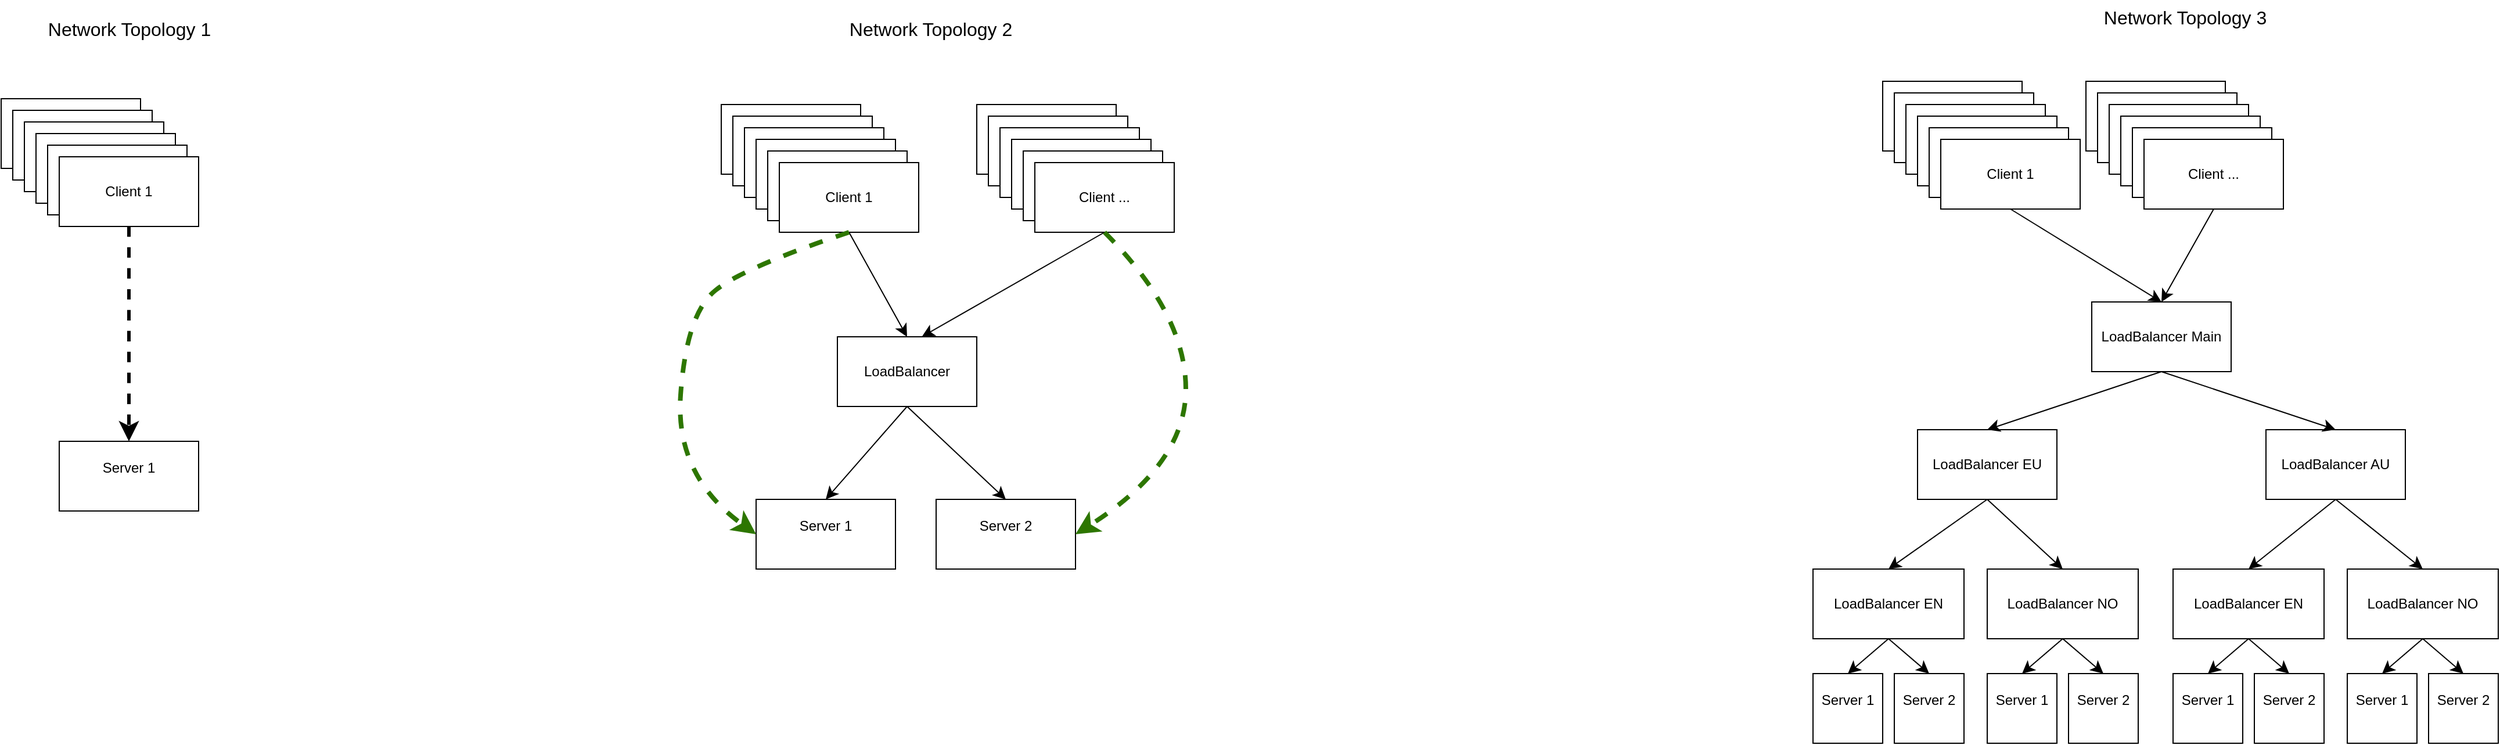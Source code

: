 <mxfile version="24.0.4" type="device">
  <diagram name="Page-1" id="3LjogEwv3swvAlOwHo1f">
    <mxGraphModel dx="1100" dy="800" grid="1" gridSize="10" guides="1" tooltips="1" connect="1" arrows="1" fold="1" page="1" pageScale="1" pageWidth="850" pageHeight="1100" math="0" shadow="0">
      <root>
        <mxCell id="0" />
        <mxCell id="1" parent="0" />
        <mxCell id="9a9ImTmLyRNxZTIfZlab-1" value="Server 1&lt;div&gt;&lt;br&gt;&lt;/div&gt;" style="rounded=0;whiteSpace=wrap;html=1;" parent="1" vertex="1">
          <mxGeometry x="960" y="580" width="120" height="60" as="geometry" />
        </mxCell>
        <mxCell id="9a9ImTmLyRNxZTIfZlab-7" style="edgeStyle=none;curved=1;rounded=0;orthogonalLoop=1;jettySize=auto;html=1;exitX=0.5;exitY=1;exitDx=0;exitDy=0;entryX=0.5;entryY=0;entryDx=0;entryDy=0;fontSize=12;startSize=8;endSize=8;" parent="1" source="9a9ImTmLyRNxZTIfZlab-3" target="9a9ImTmLyRNxZTIfZlab-1" edge="1">
          <mxGeometry relative="1" as="geometry" />
        </mxCell>
        <mxCell id="9a9ImTmLyRNxZTIfZlab-8" style="edgeStyle=none;curved=1;rounded=0;orthogonalLoop=1;jettySize=auto;html=1;exitX=0.5;exitY=1;exitDx=0;exitDy=0;entryX=0.5;entryY=0;entryDx=0;entryDy=0;fontSize=12;startSize=8;endSize=8;" parent="1" source="9a9ImTmLyRNxZTIfZlab-3" target="9a9ImTmLyRNxZTIfZlab-4" edge="1">
          <mxGeometry relative="1" as="geometry" />
        </mxCell>
        <mxCell id="9a9ImTmLyRNxZTIfZlab-3" value="&lt;div&gt;LoadBalancer&lt;/div&gt;" style="rounded=0;whiteSpace=wrap;html=1;" parent="1" vertex="1">
          <mxGeometry x="1030" y="440" width="120" height="60" as="geometry" />
        </mxCell>
        <mxCell id="9a9ImTmLyRNxZTIfZlab-4" value="Server 2&lt;div&gt;&lt;br&gt;&lt;/div&gt;" style="rounded=0;whiteSpace=wrap;html=1;" parent="1" vertex="1">
          <mxGeometry x="1115" y="580" width="120" height="60" as="geometry" />
        </mxCell>
        <mxCell id="9a9ImTmLyRNxZTIfZlab-9" value="" style="rounded=0;whiteSpace=wrap;html=1;" parent="1" vertex="1">
          <mxGeometry x="930" y="240" width="120" height="60" as="geometry" />
        </mxCell>
        <mxCell id="9a9ImTmLyRNxZTIfZlab-10" value="" style="rounded=0;whiteSpace=wrap;html=1;" parent="1" vertex="1">
          <mxGeometry x="940" y="250" width="120" height="60" as="geometry" />
        </mxCell>
        <mxCell id="9a9ImTmLyRNxZTIfZlab-11" value="" style="rounded=0;whiteSpace=wrap;html=1;" parent="1" vertex="1">
          <mxGeometry x="950" y="260" width="120" height="60" as="geometry" />
        </mxCell>
        <mxCell id="9a9ImTmLyRNxZTIfZlab-12" value="" style="rounded=0;whiteSpace=wrap;html=1;" parent="1" vertex="1">
          <mxGeometry x="960" y="270" width="120" height="60" as="geometry" />
        </mxCell>
        <mxCell id="9a9ImTmLyRNxZTIfZlab-13" value="" style="rounded=0;whiteSpace=wrap;html=1;" parent="1" vertex="1">
          <mxGeometry x="970" y="280" width="120" height="60" as="geometry" />
        </mxCell>
        <mxCell id="9a9ImTmLyRNxZTIfZlab-15" style="edgeStyle=none;curved=1;rounded=0;orthogonalLoop=1;jettySize=auto;html=1;exitX=0.5;exitY=1;exitDx=0;exitDy=0;entryX=0.5;entryY=0;entryDx=0;entryDy=0;fontSize=12;startSize=8;endSize=8;" parent="1" source="9a9ImTmLyRNxZTIfZlab-2" target="9a9ImTmLyRNxZTIfZlab-3" edge="1">
          <mxGeometry relative="1" as="geometry" />
        </mxCell>
        <mxCell id="9a9ImTmLyRNxZTIfZlab-2" value="Client 1" style="rounded=0;whiteSpace=wrap;html=1;" parent="1" vertex="1">
          <mxGeometry x="980" y="290" width="120" height="60" as="geometry" />
        </mxCell>
        <mxCell id="9a9ImTmLyRNxZTIfZlab-17" value="" style="curved=1;endArrow=classic;html=1;rounded=0;fontSize=12;startSize=8;endSize=8;entryX=0;entryY=0.5;entryDx=0;entryDy=0;exitX=0.5;exitY=1;exitDx=0;exitDy=0;dashed=1;strokeWidth=4;fillColor=#60a917;strokeColor=#2D7600;" parent="1" source="9a9ImTmLyRNxZTIfZlab-2" target="9a9ImTmLyRNxZTIfZlab-1" edge="1">
          <mxGeometry width="50" height="50" relative="1" as="geometry">
            <mxPoint x="930" y="470" as="sourcePoint" />
            <mxPoint x="980" y="420" as="targetPoint" />
            <Array as="points">
              <mxPoint x="950" y="380" />
              <mxPoint x="900" y="420" />
              <mxPoint x="890" y="560" />
            </Array>
          </mxGeometry>
        </mxCell>
        <mxCell id="9a9ImTmLyRNxZTIfZlab-18" value="" style="rounded=0;whiteSpace=wrap;html=1;" parent="1" vertex="1">
          <mxGeometry x="1150" y="240" width="120" height="60" as="geometry" />
        </mxCell>
        <mxCell id="9a9ImTmLyRNxZTIfZlab-19" value="" style="rounded=0;whiteSpace=wrap;html=1;" parent="1" vertex="1">
          <mxGeometry x="1160" y="250" width="120" height="60" as="geometry" />
        </mxCell>
        <mxCell id="9a9ImTmLyRNxZTIfZlab-20" value="" style="rounded=0;whiteSpace=wrap;html=1;" parent="1" vertex="1">
          <mxGeometry x="1170" y="260" width="120" height="60" as="geometry" />
        </mxCell>
        <mxCell id="9a9ImTmLyRNxZTIfZlab-21" value="" style="rounded=0;whiteSpace=wrap;html=1;" parent="1" vertex="1">
          <mxGeometry x="1180" y="270" width="120" height="60" as="geometry" />
        </mxCell>
        <mxCell id="9a9ImTmLyRNxZTIfZlab-22" value="" style="rounded=0;whiteSpace=wrap;html=1;" parent="1" vertex="1">
          <mxGeometry x="1190" y="280" width="120" height="60" as="geometry" />
        </mxCell>
        <mxCell id="9a9ImTmLyRNxZTIfZlab-23" value="Client ..." style="rounded=0;whiteSpace=wrap;html=1;" parent="1" vertex="1">
          <mxGeometry x="1200" y="290" width="120" height="60" as="geometry" />
        </mxCell>
        <mxCell id="9a9ImTmLyRNxZTIfZlab-24" style="edgeStyle=none;curved=1;rounded=0;orthogonalLoop=1;jettySize=auto;html=1;exitX=0.5;exitY=1;exitDx=0;exitDy=0;entryX=0.606;entryY=0;entryDx=0;entryDy=0;entryPerimeter=0;fontSize=12;startSize=8;endSize=8;" parent="1" source="9a9ImTmLyRNxZTIfZlab-23" target="9a9ImTmLyRNxZTIfZlab-3" edge="1">
          <mxGeometry relative="1" as="geometry" />
        </mxCell>
        <mxCell id="9a9ImTmLyRNxZTIfZlab-25" value="" style="curved=1;endArrow=classic;html=1;rounded=0;fontSize=12;startSize=8;endSize=8;exitX=0.5;exitY=1;exitDx=0;exitDy=0;entryX=1;entryY=0.5;entryDx=0;entryDy=0;strokeWidth=4;dashed=1;fillColor=#60a917;strokeColor=#2D7600;" parent="1" source="9a9ImTmLyRNxZTIfZlab-23" target="9a9ImTmLyRNxZTIfZlab-4" edge="1">
          <mxGeometry width="50" height="50" relative="1" as="geometry">
            <mxPoint x="1270" y="430" as="sourcePoint" />
            <mxPoint x="1320" y="380" as="targetPoint" />
            <Array as="points">
              <mxPoint x="1330" y="420" />
              <mxPoint x="1330" y="550" />
            </Array>
          </mxGeometry>
        </mxCell>
        <mxCell id="9a9ImTmLyRNxZTIfZlab-26" value="" style="rounded=0;whiteSpace=wrap;html=1;" parent="1" vertex="1">
          <mxGeometry x="310" y="235" width="120" height="60" as="geometry" />
        </mxCell>
        <mxCell id="9a9ImTmLyRNxZTIfZlab-27" value="" style="rounded=0;whiteSpace=wrap;html=1;" parent="1" vertex="1">
          <mxGeometry x="320" y="245" width="120" height="60" as="geometry" />
        </mxCell>
        <mxCell id="9a9ImTmLyRNxZTIfZlab-28" value="" style="rounded=0;whiteSpace=wrap;html=1;" parent="1" vertex="1">
          <mxGeometry x="330" y="255" width="120" height="60" as="geometry" />
        </mxCell>
        <mxCell id="9a9ImTmLyRNxZTIfZlab-29" value="" style="rounded=0;whiteSpace=wrap;html=1;" parent="1" vertex="1">
          <mxGeometry x="340" y="265" width="120" height="60" as="geometry" />
        </mxCell>
        <mxCell id="9a9ImTmLyRNxZTIfZlab-30" value="" style="rounded=0;whiteSpace=wrap;html=1;" parent="1" vertex="1">
          <mxGeometry x="350" y="275" width="120" height="60" as="geometry" />
        </mxCell>
        <mxCell id="9a9ImTmLyRNxZTIfZlab-33" style="edgeStyle=none;curved=1;rounded=0;orthogonalLoop=1;jettySize=auto;html=1;exitX=0.5;exitY=1;exitDx=0;exitDy=0;fontSize=12;startSize=8;endSize=8;strokeWidth=3;dashed=1;" parent="1" source="9a9ImTmLyRNxZTIfZlab-31" target="9a9ImTmLyRNxZTIfZlab-32" edge="1">
          <mxGeometry relative="1" as="geometry" />
        </mxCell>
        <mxCell id="9a9ImTmLyRNxZTIfZlab-31" value="Client 1" style="rounded=0;whiteSpace=wrap;html=1;" parent="1" vertex="1">
          <mxGeometry x="360" y="285" width="120" height="60" as="geometry" />
        </mxCell>
        <mxCell id="9a9ImTmLyRNxZTIfZlab-32" value="Server 1&lt;div&gt;&lt;br&gt;&lt;/div&gt;" style="rounded=0;whiteSpace=wrap;html=1;" parent="1" vertex="1">
          <mxGeometry x="360" y="530" width="120" height="60" as="geometry" />
        </mxCell>
        <mxCell id="9a9ImTmLyRNxZTIfZlab-34" value="Network Topology 1" style="text;html=1;align=center;verticalAlign=middle;resizable=0;points=[];autosize=1;strokeColor=none;fillColor=none;fontSize=16;" parent="1" vertex="1">
          <mxGeometry x="340" y="160" width="160" height="30" as="geometry" />
        </mxCell>
        <mxCell id="9a9ImTmLyRNxZTIfZlab-35" value="Network Topology 2" style="text;html=1;align=center;verticalAlign=middle;resizable=0;points=[];autosize=1;strokeColor=none;fillColor=none;fontSize=16;" parent="1" vertex="1">
          <mxGeometry x="1030" y="160" width="160" height="30" as="geometry" />
        </mxCell>
        <mxCell id="2uH9znqYbZVxN8dtMk1m-2" style="edgeStyle=none;curved=1;rounded=0;orthogonalLoop=1;jettySize=auto;html=1;exitX=0.5;exitY=1;exitDx=0;exitDy=0;entryX=0.5;entryY=0;entryDx=0;entryDy=0;fontSize=12;startSize=8;endSize=8;" edge="1" parent="1" source="2uH9znqYbZVxN8dtMk1m-4" target="2uH9znqYbZVxN8dtMk1m-24">
          <mxGeometry relative="1" as="geometry" />
        </mxCell>
        <mxCell id="2uH9znqYbZVxN8dtMk1m-3" style="edgeStyle=none;curved=1;rounded=0;orthogonalLoop=1;jettySize=auto;html=1;exitX=0.5;exitY=1;exitDx=0;exitDy=0;entryX=0.5;entryY=0;entryDx=0;entryDy=0;fontSize=12;startSize=8;endSize=8;" edge="1" parent="1" source="2uH9znqYbZVxN8dtMk1m-4" target="2uH9znqYbZVxN8dtMk1m-23">
          <mxGeometry relative="1" as="geometry" />
        </mxCell>
        <mxCell id="2uH9znqYbZVxN8dtMk1m-4" value="&lt;div&gt;LoadBalancer EU&lt;/div&gt;" style="rounded=0;whiteSpace=wrap;html=1;" vertex="1" parent="1">
          <mxGeometry x="1960" y="520" width="120" height="60" as="geometry" />
        </mxCell>
        <mxCell id="2uH9znqYbZVxN8dtMk1m-6" value="" style="rounded=0;whiteSpace=wrap;html=1;" vertex="1" parent="1">
          <mxGeometry x="1930" y="220" width="120" height="60" as="geometry" />
        </mxCell>
        <mxCell id="2uH9znqYbZVxN8dtMk1m-7" value="" style="rounded=0;whiteSpace=wrap;html=1;" vertex="1" parent="1">
          <mxGeometry x="1940" y="230" width="120" height="60" as="geometry" />
        </mxCell>
        <mxCell id="2uH9znqYbZVxN8dtMk1m-8" value="" style="rounded=0;whiteSpace=wrap;html=1;" vertex="1" parent="1">
          <mxGeometry x="1950" y="240" width="120" height="60" as="geometry" />
        </mxCell>
        <mxCell id="2uH9znqYbZVxN8dtMk1m-9" value="" style="rounded=0;whiteSpace=wrap;html=1;" vertex="1" parent="1">
          <mxGeometry x="1960" y="250" width="120" height="60" as="geometry" />
        </mxCell>
        <mxCell id="2uH9znqYbZVxN8dtMk1m-10" value="" style="rounded=0;whiteSpace=wrap;html=1;" vertex="1" parent="1">
          <mxGeometry x="1970" y="260" width="120" height="60" as="geometry" />
        </mxCell>
        <mxCell id="2uH9znqYbZVxN8dtMk1m-54" style="edgeStyle=none;curved=1;rounded=0;orthogonalLoop=1;jettySize=auto;html=1;exitX=0.5;exitY=1;exitDx=0;exitDy=0;entryX=0.5;entryY=0;entryDx=0;entryDy=0;fontSize=12;startSize=8;endSize=8;" edge="1" parent="1" source="2uH9znqYbZVxN8dtMk1m-12" target="2uH9znqYbZVxN8dtMk1m-51">
          <mxGeometry relative="1" as="geometry" />
        </mxCell>
        <mxCell id="2uH9znqYbZVxN8dtMk1m-12" value="Client 1" style="rounded=0;whiteSpace=wrap;html=1;" vertex="1" parent="1">
          <mxGeometry x="1980" y="270" width="120" height="60" as="geometry" />
        </mxCell>
        <mxCell id="2uH9znqYbZVxN8dtMk1m-14" value="" style="rounded=0;whiteSpace=wrap;html=1;" vertex="1" parent="1">
          <mxGeometry x="2105" y="220" width="120" height="60" as="geometry" />
        </mxCell>
        <mxCell id="2uH9znqYbZVxN8dtMk1m-15" value="" style="rounded=0;whiteSpace=wrap;html=1;" vertex="1" parent="1">
          <mxGeometry x="2115" y="230" width="120" height="60" as="geometry" />
        </mxCell>
        <mxCell id="2uH9znqYbZVxN8dtMk1m-16" value="" style="rounded=0;whiteSpace=wrap;html=1;" vertex="1" parent="1">
          <mxGeometry x="2125" y="240" width="120" height="60" as="geometry" />
        </mxCell>
        <mxCell id="2uH9znqYbZVxN8dtMk1m-17" value="" style="rounded=0;whiteSpace=wrap;html=1;" vertex="1" parent="1">
          <mxGeometry x="2135" y="250" width="120" height="60" as="geometry" />
        </mxCell>
        <mxCell id="2uH9znqYbZVxN8dtMk1m-18" value="" style="rounded=0;whiteSpace=wrap;html=1;" vertex="1" parent="1">
          <mxGeometry x="2145" y="260" width="120" height="60" as="geometry" />
        </mxCell>
        <mxCell id="2uH9znqYbZVxN8dtMk1m-55" style="edgeStyle=none;curved=1;rounded=0;orthogonalLoop=1;jettySize=auto;html=1;exitX=0.5;exitY=1;exitDx=0;exitDy=0;entryX=0.5;entryY=0;entryDx=0;entryDy=0;fontSize=12;startSize=8;endSize=8;" edge="1" parent="1" source="2uH9znqYbZVxN8dtMk1m-19" target="2uH9znqYbZVxN8dtMk1m-51">
          <mxGeometry relative="1" as="geometry" />
        </mxCell>
        <mxCell id="2uH9znqYbZVxN8dtMk1m-19" value="Client ..." style="rounded=0;whiteSpace=wrap;html=1;" vertex="1" parent="1">
          <mxGeometry x="2155" y="270" width="120" height="60" as="geometry" />
        </mxCell>
        <mxCell id="2uH9znqYbZVxN8dtMk1m-22" value="Network Topology 3" style="text;html=1;align=center;verticalAlign=middle;resizable=0;points=[];autosize=1;strokeColor=none;fillColor=none;fontSize=16;" vertex="1" parent="1">
          <mxGeometry x="2110" y="150" width="160" height="30" as="geometry" />
        </mxCell>
        <mxCell id="2uH9znqYbZVxN8dtMk1m-31" style="edgeStyle=none;curved=1;rounded=0;orthogonalLoop=1;jettySize=auto;html=1;exitX=0.5;exitY=1;exitDx=0;exitDy=0;entryX=0.5;entryY=0;entryDx=0;entryDy=0;fontSize=12;startSize=8;endSize=8;" edge="1" parent="1" source="2uH9znqYbZVxN8dtMk1m-23" target="2uH9znqYbZVxN8dtMk1m-29">
          <mxGeometry relative="1" as="geometry" />
        </mxCell>
        <mxCell id="2uH9znqYbZVxN8dtMk1m-32" style="edgeStyle=none;curved=1;rounded=0;orthogonalLoop=1;jettySize=auto;html=1;exitX=0.5;exitY=1;exitDx=0;exitDy=0;entryX=0.5;entryY=0;entryDx=0;entryDy=0;fontSize=12;startSize=8;endSize=8;" edge="1" parent="1" source="2uH9znqYbZVxN8dtMk1m-23" target="2uH9znqYbZVxN8dtMk1m-30">
          <mxGeometry relative="1" as="geometry" />
        </mxCell>
        <mxCell id="2uH9znqYbZVxN8dtMk1m-23" value="&lt;div&gt;LoadBalancer NO&lt;/div&gt;" style="rounded=0;whiteSpace=wrap;html=1;" vertex="1" parent="1">
          <mxGeometry x="2020" y="640" width="130" height="60" as="geometry" />
        </mxCell>
        <mxCell id="2uH9znqYbZVxN8dtMk1m-27" style="edgeStyle=none;curved=1;rounded=0;orthogonalLoop=1;jettySize=auto;html=1;exitX=0.5;exitY=1;exitDx=0;exitDy=0;entryX=0.5;entryY=0;entryDx=0;entryDy=0;fontSize=12;startSize=8;endSize=8;" edge="1" parent="1" source="2uH9znqYbZVxN8dtMk1m-24" target="2uH9znqYbZVxN8dtMk1m-25">
          <mxGeometry relative="1" as="geometry" />
        </mxCell>
        <mxCell id="2uH9znqYbZVxN8dtMk1m-28" style="edgeStyle=none;curved=1;rounded=0;orthogonalLoop=1;jettySize=auto;html=1;exitX=0.5;exitY=1;exitDx=0;exitDy=0;entryX=0.5;entryY=0;entryDx=0;entryDy=0;fontSize=12;startSize=8;endSize=8;" edge="1" parent="1" source="2uH9znqYbZVxN8dtMk1m-24" target="2uH9znqYbZVxN8dtMk1m-26">
          <mxGeometry relative="1" as="geometry" />
        </mxCell>
        <mxCell id="2uH9znqYbZVxN8dtMk1m-24" value="&lt;div&gt;LoadBalancer EN&lt;/div&gt;" style="rounded=0;whiteSpace=wrap;html=1;" vertex="1" parent="1">
          <mxGeometry x="1870" y="640" width="130" height="60" as="geometry" />
        </mxCell>
        <mxCell id="2uH9znqYbZVxN8dtMk1m-25" value="Server 1&lt;div&gt;&lt;br&gt;&lt;/div&gt;" style="rounded=0;whiteSpace=wrap;html=1;" vertex="1" parent="1">
          <mxGeometry x="1870" y="730" width="60" height="60" as="geometry" />
        </mxCell>
        <mxCell id="2uH9znqYbZVxN8dtMk1m-26" value="Server 2&lt;div&gt;&lt;br&gt;&lt;/div&gt;" style="rounded=0;whiteSpace=wrap;html=1;" vertex="1" parent="1">
          <mxGeometry x="1940" y="730" width="60" height="60" as="geometry" />
        </mxCell>
        <mxCell id="2uH9znqYbZVxN8dtMk1m-29" value="Server 1&lt;div&gt;&lt;br&gt;&lt;/div&gt;" style="rounded=0;whiteSpace=wrap;html=1;" vertex="1" parent="1">
          <mxGeometry x="2020" y="730" width="60" height="60" as="geometry" />
        </mxCell>
        <mxCell id="2uH9znqYbZVxN8dtMk1m-30" value="Server 2&lt;div&gt;&lt;br&gt;&lt;/div&gt;" style="rounded=0;whiteSpace=wrap;html=1;" vertex="1" parent="1">
          <mxGeometry x="2090" y="730" width="60" height="60" as="geometry" />
        </mxCell>
        <mxCell id="2uH9znqYbZVxN8dtMk1m-38" style="edgeStyle=none;curved=1;rounded=0;orthogonalLoop=1;jettySize=auto;html=1;exitX=0.5;exitY=1;exitDx=0;exitDy=0;entryX=0.5;entryY=0;entryDx=0;entryDy=0;fontSize=12;startSize=8;endSize=8;" edge="1" parent="1" source="2uH9znqYbZVxN8dtMk1m-40" target="2uH9znqYbZVxN8dtMk1m-46">
          <mxGeometry relative="1" as="geometry" />
        </mxCell>
        <mxCell id="2uH9znqYbZVxN8dtMk1m-39" style="edgeStyle=none;curved=1;rounded=0;orthogonalLoop=1;jettySize=auto;html=1;exitX=0.5;exitY=1;exitDx=0;exitDy=0;entryX=0.5;entryY=0;entryDx=0;entryDy=0;fontSize=12;startSize=8;endSize=8;" edge="1" parent="1" source="2uH9znqYbZVxN8dtMk1m-40" target="2uH9znqYbZVxN8dtMk1m-43">
          <mxGeometry relative="1" as="geometry" />
        </mxCell>
        <mxCell id="2uH9znqYbZVxN8dtMk1m-40" value="&lt;div&gt;LoadBalancer AU&lt;/div&gt;" style="rounded=0;whiteSpace=wrap;html=1;" vertex="1" parent="1">
          <mxGeometry x="2260" y="520" width="120" height="60" as="geometry" />
        </mxCell>
        <mxCell id="2uH9znqYbZVxN8dtMk1m-41" style="edgeStyle=none;curved=1;rounded=0;orthogonalLoop=1;jettySize=auto;html=1;exitX=0.5;exitY=1;exitDx=0;exitDy=0;entryX=0.5;entryY=0;entryDx=0;entryDy=0;fontSize=12;startSize=8;endSize=8;" edge="1" parent="1" source="2uH9znqYbZVxN8dtMk1m-43" target="2uH9znqYbZVxN8dtMk1m-49">
          <mxGeometry relative="1" as="geometry" />
        </mxCell>
        <mxCell id="2uH9znqYbZVxN8dtMk1m-42" style="edgeStyle=none;curved=1;rounded=0;orthogonalLoop=1;jettySize=auto;html=1;exitX=0.5;exitY=1;exitDx=0;exitDy=0;entryX=0.5;entryY=0;entryDx=0;entryDy=0;fontSize=12;startSize=8;endSize=8;" edge="1" parent="1" source="2uH9znqYbZVxN8dtMk1m-43" target="2uH9znqYbZVxN8dtMk1m-50">
          <mxGeometry relative="1" as="geometry" />
        </mxCell>
        <mxCell id="2uH9znqYbZVxN8dtMk1m-43" value="&lt;div&gt;LoadBalancer NO&lt;/div&gt;" style="rounded=0;whiteSpace=wrap;html=1;" vertex="1" parent="1">
          <mxGeometry x="2330" y="640" width="130" height="60" as="geometry" />
        </mxCell>
        <mxCell id="2uH9znqYbZVxN8dtMk1m-44" style="edgeStyle=none;curved=1;rounded=0;orthogonalLoop=1;jettySize=auto;html=1;exitX=0.5;exitY=1;exitDx=0;exitDy=0;entryX=0.5;entryY=0;entryDx=0;entryDy=0;fontSize=12;startSize=8;endSize=8;" edge="1" parent="1" source="2uH9znqYbZVxN8dtMk1m-46" target="2uH9znqYbZVxN8dtMk1m-47">
          <mxGeometry relative="1" as="geometry" />
        </mxCell>
        <mxCell id="2uH9znqYbZVxN8dtMk1m-45" style="edgeStyle=none;curved=1;rounded=0;orthogonalLoop=1;jettySize=auto;html=1;exitX=0.5;exitY=1;exitDx=0;exitDy=0;entryX=0.5;entryY=0;entryDx=0;entryDy=0;fontSize=12;startSize=8;endSize=8;" edge="1" parent="1" source="2uH9znqYbZVxN8dtMk1m-46" target="2uH9znqYbZVxN8dtMk1m-48">
          <mxGeometry relative="1" as="geometry" />
        </mxCell>
        <mxCell id="2uH9znqYbZVxN8dtMk1m-46" value="&lt;div&gt;LoadBalancer EN&lt;/div&gt;" style="rounded=0;whiteSpace=wrap;html=1;" vertex="1" parent="1">
          <mxGeometry x="2180" y="640" width="130" height="60" as="geometry" />
        </mxCell>
        <mxCell id="2uH9znqYbZVxN8dtMk1m-47" value="Server 1&lt;div&gt;&lt;br&gt;&lt;/div&gt;" style="rounded=0;whiteSpace=wrap;html=1;" vertex="1" parent="1">
          <mxGeometry x="2180" y="730" width="60" height="60" as="geometry" />
        </mxCell>
        <mxCell id="2uH9znqYbZVxN8dtMk1m-48" value="Server 2&lt;div&gt;&lt;br&gt;&lt;/div&gt;" style="rounded=0;whiteSpace=wrap;html=1;" vertex="1" parent="1">
          <mxGeometry x="2250" y="730" width="60" height="60" as="geometry" />
        </mxCell>
        <mxCell id="2uH9znqYbZVxN8dtMk1m-49" value="Server 1&lt;div&gt;&lt;br&gt;&lt;/div&gt;" style="rounded=0;whiteSpace=wrap;html=1;" vertex="1" parent="1">
          <mxGeometry x="2330" y="730" width="60" height="60" as="geometry" />
        </mxCell>
        <mxCell id="2uH9znqYbZVxN8dtMk1m-50" value="Server 2&lt;div&gt;&lt;br&gt;&lt;/div&gt;" style="rounded=0;whiteSpace=wrap;html=1;" vertex="1" parent="1">
          <mxGeometry x="2400" y="730" width="60" height="60" as="geometry" />
        </mxCell>
        <mxCell id="2uH9znqYbZVxN8dtMk1m-52" style="edgeStyle=none;curved=1;rounded=0;orthogonalLoop=1;jettySize=auto;html=1;exitX=0.5;exitY=1;exitDx=0;exitDy=0;entryX=0.5;entryY=0;entryDx=0;entryDy=0;fontSize=12;startSize=8;endSize=8;" edge="1" parent="1" source="2uH9znqYbZVxN8dtMk1m-51" target="2uH9znqYbZVxN8dtMk1m-4">
          <mxGeometry relative="1" as="geometry" />
        </mxCell>
        <mxCell id="2uH9znqYbZVxN8dtMk1m-53" style="edgeStyle=none;curved=1;rounded=0;orthogonalLoop=1;jettySize=auto;html=1;exitX=0.5;exitY=1;exitDx=0;exitDy=0;entryX=0.5;entryY=0;entryDx=0;entryDy=0;fontSize=12;startSize=8;endSize=8;" edge="1" parent="1" source="2uH9znqYbZVxN8dtMk1m-51" target="2uH9znqYbZVxN8dtMk1m-40">
          <mxGeometry relative="1" as="geometry" />
        </mxCell>
        <mxCell id="2uH9znqYbZVxN8dtMk1m-51" value="&lt;div&gt;LoadBalancer Main&lt;/div&gt;" style="rounded=0;whiteSpace=wrap;html=1;" vertex="1" parent="1">
          <mxGeometry x="2110" y="410" width="120" height="60" as="geometry" />
        </mxCell>
      </root>
    </mxGraphModel>
  </diagram>
</mxfile>
